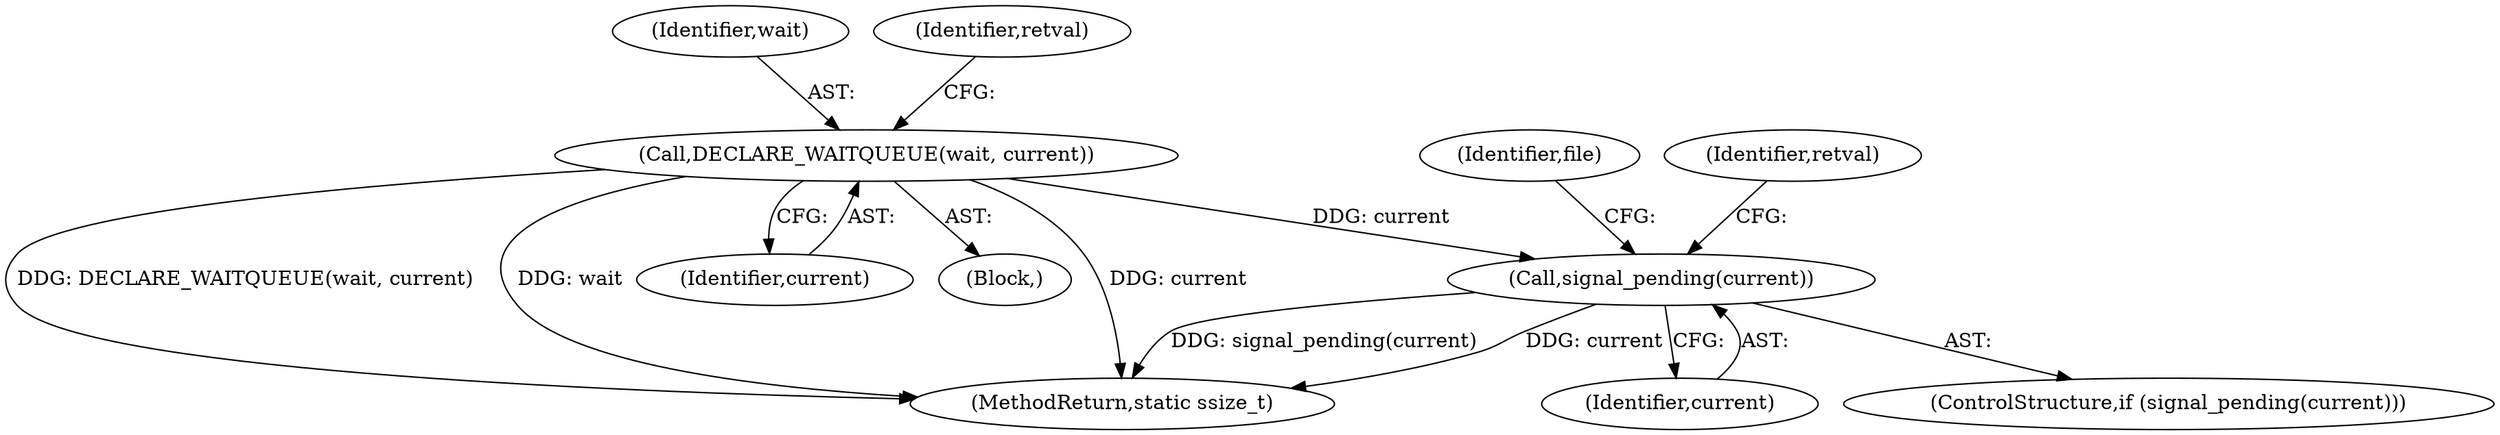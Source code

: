 digraph "0_linux_4291086b1f081b869c6d79e5b7441633dc3ace00@API" {
"1000160" [label="(Call,signal_pending(current))"];
"1000112" [label="(Call,DECLARE_WAITQUEUE(wait, current))"];
"1000161" [label="(Identifier,current)"];
"1000368" [label="(MethodReturn,static ssize_t)"];
"1000113" [label="(Identifier,wait)"];
"1000171" [label="(Identifier,file)"];
"1000118" [label="(Identifier,retval)"];
"1000160" [label="(Call,signal_pending(current))"];
"1000112" [label="(Call,DECLARE_WAITQUEUE(wait, current))"];
"1000114" [label="(Identifier,current)"];
"1000159" [label="(ControlStructure,if (signal_pending(current)))"];
"1000164" [label="(Identifier,retval)"];
"1000107" [label="(Block,)"];
"1000160" -> "1000159"  [label="AST: "];
"1000160" -> "1000161"  [label="CFG: "];
"1000161" -> "1000160"  [label="AST: "];
"1000164" -> "1000160"  [label="CFG: "];
"1000171" -> "1000160"  [label="CFG: "];
"1000160" -> "1000368"  [label="DDG: signal_pending(current)"];
"1000160" -> "1000368"  [label="DDG: current"];
"1000112" -> "1000160"  [label="DDG: current"];
"1000112" -> "1000107"  [label="AST: "];
"1000112" -> "1000114"  [label="CFG: "];
"1000113" -> "1000112"  [label="AST: "];
"1000114" -> "1000112"  [label="AST: "];
"1000118" -> "1000112"  [label="CFG: "];
"1000112" -> "1000368"  [label="DDG: current"];
"1000112" -> "1000368"  [label="DDG: DECLARE_WAITQUEUE(wait, current)"];
"1000112" -> "1000368"  [label="DDG: wait"];
}
